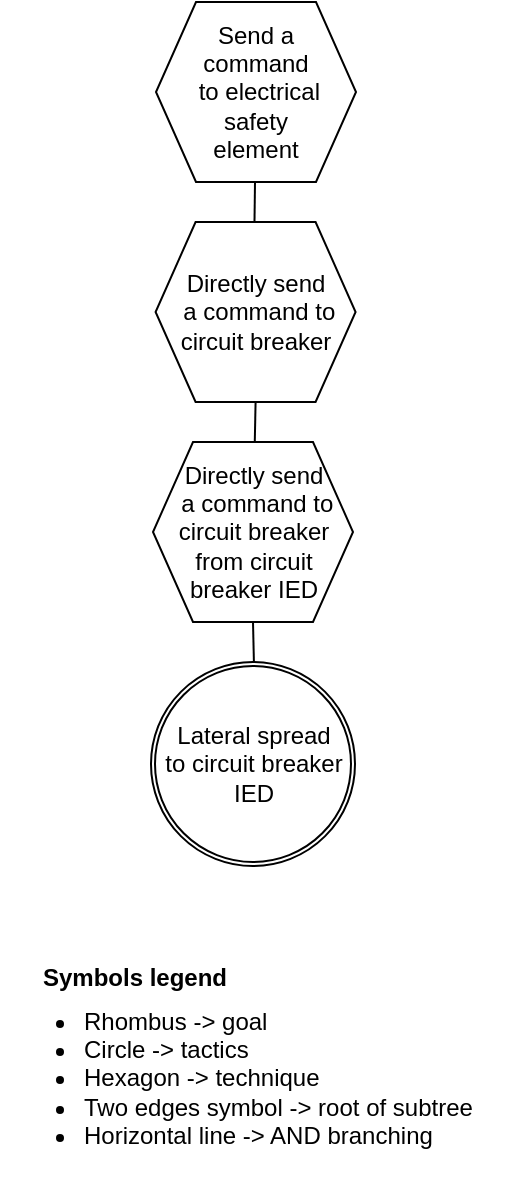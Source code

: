 <mxfile version="16.1.2" type="device"><diagram id="xbHYeiGO_CIbIeRIyyaW" name="Page-1"><mxGraphModel dx="1422" dy="905" grid="1" gridSize="10" guides="1" tooltips="1" connect="1" arrows="1" fold="1" page="1" pageScale="1" pageWidth="850" pageHeight="1100" math="0" shadow="0"><root><mxCell id="0"/><mxCell id="1" parent="0"/><mxCell id="7pReTXD3HGtXw3M0EVlr-1" value="&lt;font style=&quot;font-size: 12px&quot;&gt;Symbols legend&lt;/font&gt;" style="text;strokeColor=none;fillColor=none;html=1;fontSize=24;fontStyle=1;verticalAlign=middle;align=center;" parent="1" vertex="1"><mxGeometry x="308" y="544" width="100" height="40" as="geometry"/></mxCell><mxCell id="7pReTXD3HGtXw3M0EVlr-2" value="&lt;ul&gt;&lt;li&gt;&lt;span&gt;Rhombus -&amp;gt; goal&lt;/span&gt;&lt;/li&gt;&lt;li&gt;&lt;span&gt;Circle -&amp;gt; tactics&lt;/span&gt;&lt;br&gt;&lt;/li&gt;&lt;li&gt;Hexagon -&amp;gt; technique&lt;/li&gt;&lt;li&gt;Two edges symbol -&amp;gt; root of subtree&lt;/li&gt;&lt;li&gt;Horizontal line -&amp;gt; AND branching&lt;/li&gt;&lt;/ul&gt;" style="text;strokeColor=none;fillColor=none;html=1;whiteSpace=wrap;verticalAlign=middle;overflow=hidden;fontSize=12;" parent="1" vertex="1"><mxGeometry x="291" y="556" width="256" height="124" as="geometry"/></mxCell><mxCell id="ZYt1jBV7AbGA8sbRh-Jm-4" value="" style="endArrow=none;html=1;rounded=0;exitX=0.5;exitY=1;exitDx=0;exitDy=0;" parent="1" edge="1"><mxGeometry width="50" height="50" relative="1" as="geometry"><mxPoint x="418.5" y="170" as="sourcePoint"/><mxPoint x="418.12" y="200.004" as="targetPoint"/><Array as="points"/></mxGeometry></mxCell><mxCell id="pEIxE3TkY6r8B0yd4YmJ-1" value="&lt;span style=&quot;font-family: &amp;#34;helvetica&amp;#34;&quot;&gt;Send a&lt;/span&gt;&lt;br style=&quot;font-family: &amp;#34;helvetica&amp;#34;&quot;&gt;&lt;span style=&quot;font-family: &amp;#34;helvetica&amp;#34;&quot;&gt;command&lt;/span&gt;&lt;br style=&quot;font-family: &amp;#34;helvetica&amp;#34;&quot;&gt;&lt;span style=&quot;font-family: &amp;#34;helvetica&amp;#34;&quot;&gt;&amp;nbsp;to electrical safety&lt;/span&gt;&lt;br style=&quot;font-family: &amp;#34;helvetica&amp;#34;&quot;&gt;&lt;span style=&quot;font-family: &amp;#34;helvetica&amp;#34;&quot;&gt;element&lt;/span&gt;" style="shape=hexagon;perimeter=hexagonPerimeter2;whiteSpace=wrap;html=1;fixedSize=1;" parent="1" vertex="1"><mxGeometry x="369" y="80" width="100" height="90" as="geometry"/></mxCell><mxCell id="pEIxE3TkY6r8B0yd4YmJ-3" value="" style="endArrow=none;html=1;rounded=0;exitX=0.5;exitY=1;exitDx=0;exitDy=0;entryX=0.5;entryY=0;entryDx=0;entryDy=0;" parent="1" source="pEIxE3TkY6r8B0yd4YmJ-4" edge="1"><mxGeometry width="50" height="50" relative="1" as="geometry"><mxPoint x="417.29" y="408" as="sourcePoint"/><mxPoint x="418" y="412" as="targetPoint"/><Array as="points"/></mxGeometry></mxCell><mxCell id="pEIxE3TkY6r8B0yd4YmJ-4" value="&lt;span style=&quot;font-family: &amp;#34;helvetica&amp;#34;&quot;&gt;Directly send&lt;br&gt;&amp;nbsp;a&amp;nbsp;&lt;/span&gt;&lt;span style=&quot;font-family: &amp;#34;helvetica&amp;#34;&quot;&gt;command&amp;nbsp;&lt;/span&gt;&lt;span style=&quot;font-family: &amp;#34;helvetica&amp;#34;&quot;&gt;to circuit breaker from circuit breaker IED&lt;/span&gt;" style="shape=hexagon;perimeter=hexagonPerimeter2;whiteSpace=wrap;html=1;fixedSize=1;" parent="1" vertex="1"><mxGeometry x="367.5" y="300" width="100" height="90" as="geometry"/></mxCell><mxCell id="DM1FY4rrpHjBMUXoPeuA-1" value="&lt;span style=&quot;font-family: &amp;#34;helvetica&amp;#34;&quot;&gt;Directly send&lt;br&gt;&amp;nbsp;a&amp;nbsp;&lt;/span&gt;&lt;span style=&quot;font-family: &amp;#34;helvetica&amp;#34;&quot;&gt;command&amp;nbsp;&lt;/span&gt;&lt;span style=&quot;font-family: &amp;#34;helvetica&amp;#34;&quot;&gt;to circuit breaker&lt;/span&gt;" style="shape=hexagon;perimeter=hexagonPerimeter2;whiteSpace=wrap;html=1;fixedSize=1;" parent="1" vertex="1"><mxGeometry x="368.79" y="190" width="100" height="90" as="geometry"/></mxCell><mxCell id="DM1FY4rrpHjBMUXoPeuA-2" value="" style="endArrow=none;html=1;rounded=0;exitX=0.5;exitY=1;exitDx=0;exitDy=0;" parent="1" source="DM1FY4rrpHjBMUXoPeuA-1" target="pEIxE3TkY6r8B0yd4YmJ-4" edge="1"><mxGeometry width="50" height="50" relative="1" as="geometry"><mxPoint x="428.5" y="180" as="sourcePoint"/><mxPoint x="428.12" y="210.004" as="targetPoint"/><Array as="points"/></mxGeometry></mxCell><mxCell id="_ukClXaA_uF1gX8KE04D-1" value="" style="ellipse;whiteSpace=wrap;html=1;aspect=fixed;" parent="1" vertex="1"><mxGeometry x="366.5" y="410" width="102" height="102" as="geometry"/></mxCell><mxCell id="_ukClXaA_uF1gX8KE04D-2" value="Lateral spread&lt;br&gt;to circuit breaker IED" style="ellipse;whiteSpace=wrap;html=1;aspect=fixed;" parent="1" vertex="1"><mxGeometry x="368.5" y="412" width="98" height="98" as="geometry"/></mxCell></root></mxGraphModel></diagram></mxfile>
